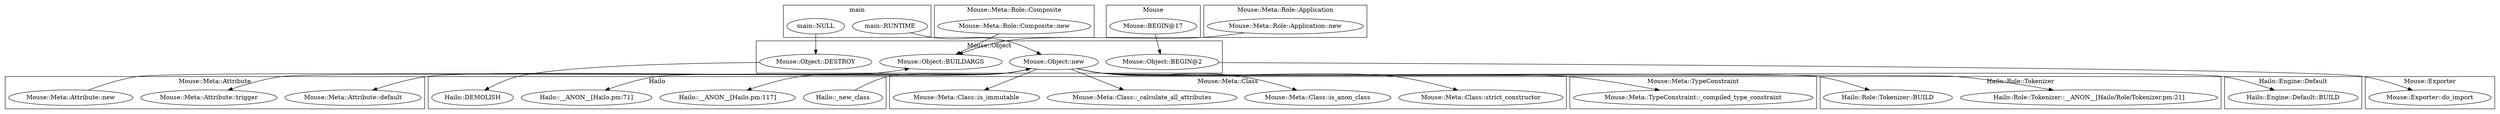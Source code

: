 digraph {
graph [overlap=false]
subgraph cluster_Mouse_Meta_Attribute {
	label="Mouse::Meta::Attribute";
	"Mouse::Meta::Attribute::trigger";
	"Mouse::Meta::Attribute::new";
	"Mouse::Meta::Attribute::default";
}
subgraph cluster_Mouse_Meta_Class {
	label="Mouse::Meta::Class";
	"Mouse::Meta::Class::strict_constructor";
	"Mouse::Meta::Class::is_anon_class";
	"Mouse::Meta::Class::_calculate_all_attributes";
	"Mouse::Meta::Class::is_immutable";
}
subgraph cluster_Mouse_Meta_TypeConstraint {
	label="Mouse::Meta::TypeConstraint";
	"Mouse::Meta::TypeConstraint::_compiled_type_constraint";
}
subgraph cluster_main {
	label="main";
	"main::NULL";
	"main::RUNTIME";
}
subgraph cluster_Hailo {
	label="Hailo";
	"Hailo::__ANON__[Hailo.pm:71]";
	"Hailo::DEMOLISH";
	"Hailo::__ANON__[Hailo.pm:117]";
	"Hailo::_new_class";
}
subgraph cluster_Mouse_Meta_Role_Composite {
	label="Mouse::Meta::Role::Composite";
	"Mouse::Meta::Role::Composite::new";
}
subgraph cluster_Mouse {
	label="Mouse";
	"Mouse::BEGIN@17";
}
subgraph cluster_Mouse_Object {
	label="Mouse::Object";
	"Mouse::Object::BUILDARGS";
	"Mouse::Object::new";
	"Mouse::Object::BEGIN@2";
	"Mouse::Object::DESTROY";
}
subgraph cluster_Mouse_Meta_Role_Application {
	label="Mouse::Meta::Role::Application";
	"Mouse::Meta::Role::Application::new";
}
subgraph cluster_Hailo_Role_Tokenizer {
	label="Hailo::Role::Tokenizer";
	"Hailo::Role::Tokenizer::__ANON__[Hailo/Role/Tokenizer.pm:21]";
	"Hailo::Role::Tokenizer::BUILD";
}
subgraph cluster_Mouse_Exporter {
	label="Mouse::Exporter";
	"Mouse::Exporter::do_import";
}
subgraph cluster_Hailo_Engine_Default {
	label="Hailo::Engine::Default";
	"Hailo::Engine::Default::BUILD";
}
"Mouse::Object::new" -> "Hailo::__ANON__[Hailo.pm:71]";
"Mouse::Object::new" -> "Mouse::Meta::Attribute::trigger";
"Mouse::Object::new" -> "Mouse::Meta::Attribute::default";
"Mouse::BEGIN@17" -> "Mouse::Object::BEGIN@2";
"Mouse::Object::new" -> "Hailo::Engine::Default::BUILD";
"Mouse::Object::new" -> "Mouse::Meta::Class::is_immutable";
"Mouse::Object::new" -> "Hailo::Role::Tokenizer::BUILD";
"Mouse::Object::new" -> "Mouse::Meta::TypeConstraint::_compiled_type_constraint";
"Mouse::Object::DESTROY" -> "Hailo::DEMOLISH";
"main::NULL" -> "Mouse::Object::DESTROY";
"Mouse::Object::new" -> "Mouse::Meta::Class::strict_constructor";
"Mouse::Object::new" -> "Hailo::__ANON__[Hailo.pm:117]";
"Mouse::Object::new" -> "Mouse::Meta::Class::_calculate_all_attributes";
"Mouse::Object::BEGIN@2" -> "Mouse::Exporter::do_import";
"Mouse::Meta::Role::Application::new" -> "Mouse::Object::BUILDARGS";
"Mouse::Meta::Attribute::new" -> "Mouse::Object::BUILDARGS";
"Mouse::Meta::Role::Composite::new" -> "Mouse::Object::BUILDARGS";
"Hailo::_new_class" -> "Mouse::Object::new";
"main::RUNTIME" -> "Mouse::Object::new";
"Mouse::Object::new" -> "Hailo::Role::Tokenizer::__ANON__[Hailo/Role/Tokenizer.pm:21]";
"Mouse::Object::new" -> "Mouse::Meta::Class::is_anon_class";
}
